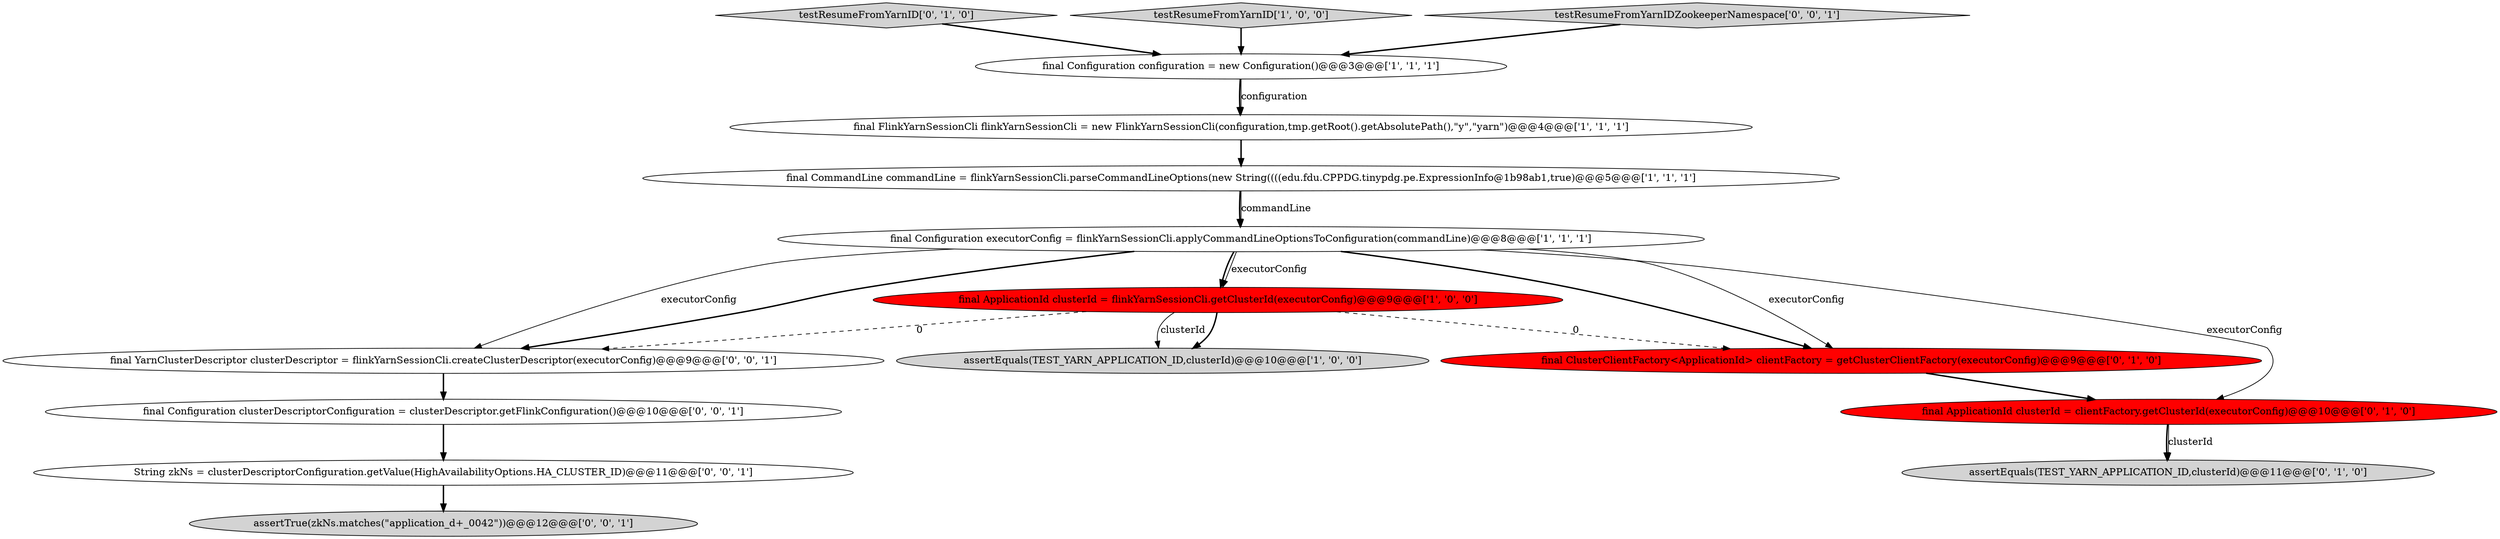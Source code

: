 digraph {
1 [style = filled, label = "final CommandLine commandLine = flinkYarnSessionCli.parseCommandLineOptions(new String((((edu.fdu.CPPDG.tinypdg.pe.ExpressionInfo@1b98ab1,true)@@@5@@@['1', '1', '1']", fillcolor = white, shape = ellipse image = "AAA0AAABBB1BBB"];
2 [style = filled, label = "final FlinkYarnSessionCli flinkYarnSessionCli = new FlinkYarnSessionCli(configuration,tmp.getRoot().getAbsolutePath(),\"y\",\"yarn\")@@@4@@@['1', '1', '1']", fillcolor = white, shape = ellipse image = "AAA0AAABBB1BBB"];
10 [style = filled, label = "assertEquals(TEST_YARN_APPLICATION_ID,clusterId)@@@11@@@['0', '1', '0']", fillcolor = lightgray, shape = ellipse image = "AAA0AAABBB2BBB"];
9 [style = filled, label = "testResumeFromYarnID['0', '1', '0']", fillcolor = lightgray, shape = diamond image = "AAA0AAABBB2BBB"];
3 [style = filled, label = "final Configuration executorConfig = flinkYarnSessionCli.applyCommandLineOptionsToConfiguration(commandLine)@@@8@@@['1', '1', '1']", fillcolor = white, shape = ellipse image = "AAA0AAABBB1BBB"];
5 [style = filled, label = "final Configuration configuration = new Configuration()@@@3@@@['1', '1', '1']", fillcolor = white, shape = ellipse image = "AAA0AAABBB1BBB"];
4 [style = filled, label = "assertEquals(TEST_YARN_APPLICATION_ID,clusterId)@@@10@@@['1', '0', '0']", fillcolor = lightgray, shape = ellipse image = "AAA0AAABBB1BBB"];
6 [style = filled, label = "testResumeFromYarnID['1', '0', '0']", fillcolor = lightgray, shape = diamond image = "AAA0AAABBB1BBB"];
15 [style = filled, label = "final YarnClusterDescriptor clusterDescriptor = flinkYarnSessionCli.createClusterDescriptor(executorConfig)@@@9@@@['0', '0', '1']", fillcolor = white, shape = ellipse image = "AAA0AAABBB3BBB"];
11 [style = filled, label = "final Configuration clusterDescriptorConfiguration = clusterDescriptor.getFlinkConfiguration()@@@10@@@['0', '0', '1']", fillcolor = white, shape = ellipse image = "AAA0AAABBB3BBB"];
12 [style = filled, label = "assertTrue(zkNs.matches(\"application_\d+_0042\"))@@@12@@@['0', '0', '1']", fillcolor = lightgray, shape = ellipse image = "AAA0AAABBB3BBB"];
14 [style = filled, label = "String zkNs = clusterDescriptorConfiguration.getValue(HighAvailabilityOptions.HA_CLUSTER_ID)@@@11@@@['0', '0', '1']", fillcolor = white, shape = ellipse image = "AAA0AAABBB3BBB"];
0 [style = filled, label = "final ApplicationId clusterId = flinkYarnSessionCli.getClusterId(executorConfig)@@@9@@@['1', '0', '0']", fillcolor = red, shape = ellipse image = "AAA1AAABBB1BBB"];
13 [style = filled, label = "testResumeFromYarnIDZookeeperNamespace['0', '0', '1']", fillcolor = lightgray, shape = diamond image = "AAA0AAABBB3BBB"];
8 [style = filled, label = "final ApplicationId clusterId = clientFactory.getClusterId(executorConfig)@@@10@@@['0', '1', '0']", fillcolor = red, shape = ellipse image = "AAA1AAABBB2BBB"];
7 [style = filled, label = "final ClusterClientFactory<ApplicationId> clientFactory = getClusterClientFactory(executorConfig)@@@9@@@['0', '1', '0']", fillcolor = red, shape = ellipse image = "AAA1AAABBB2BBB"];
8->10 [style = bold, label=""];
11->14 [style = bold, label=""];
2->1 [style = bold, label=""];
1->3 [style = bold, label=""];
0->15 [style = dashed, label="0"];
3->0 [style = solid, label="executorConfig"];
3->15 [style = solid, label="executorConfig"];
3->15 [style = bold, label=""];
7->8 [style = bold, label=""];
3->0 [style = bold, label=""];
1->3 [style = solid, label="commandLine"];
6->5 [style = bold, label=""];
5->2 [style = bold, label=""];
3->7 [style = solid, label="executorConfig"];
15->11 [style = bold, label=""];
3->7 [style = bold, label=""];
0->4 [style = bold, label=""];
14->12 [style = bold, label=""];
13->5 [style = bold, label=""];
9->5 [style = bold, label=""];
0->4 [style = solid, label="clusterId"];
5->2 [style = solid, label="configuration"];
0->7 [style = dashed, label="0"];
8->10 [style = solid, label="clusterId"];
3->8 [style = solid, label="executorConfig"];
}
